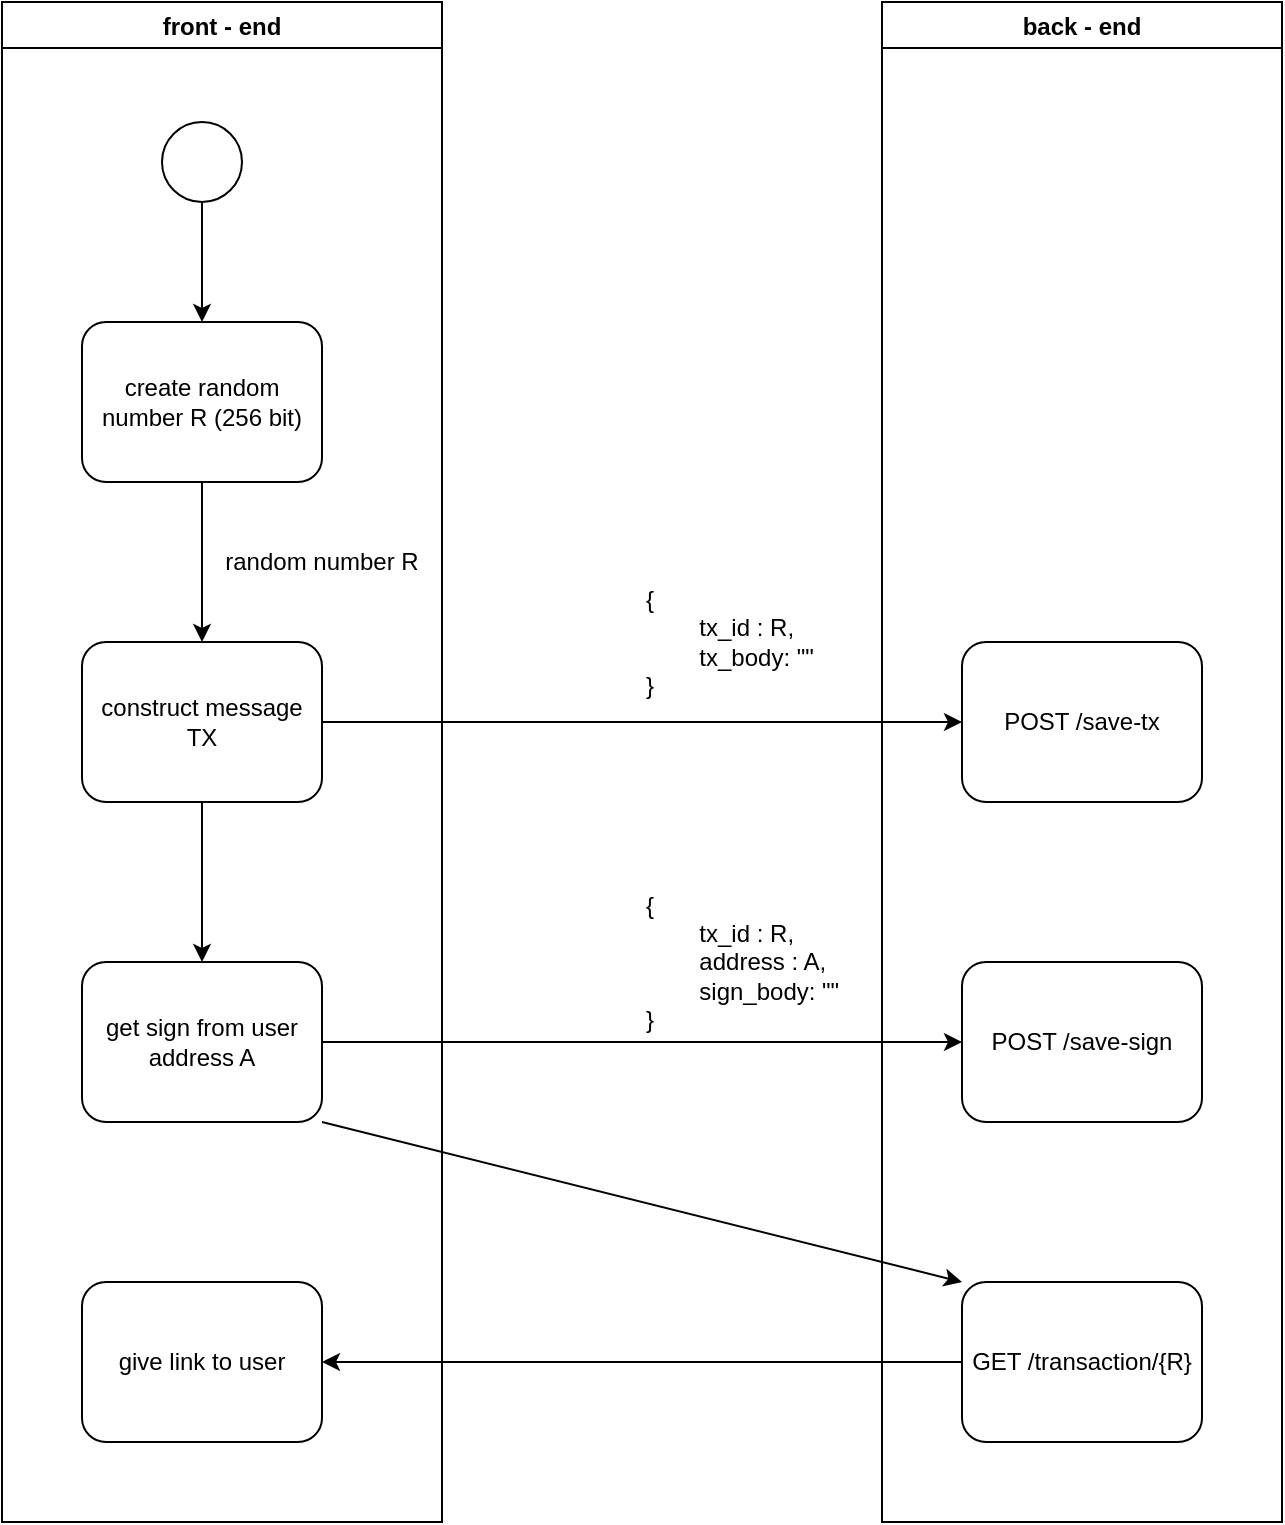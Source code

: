 <mxfile version="15.7.3" type="device"><diagram id="pOFFj6hdY7H3c9O-m4kO" name="Page-1"><mxGraphModel dx="1662" dy="818" grid="1" gridSize="10" guides="1" tooltips="1" connect="1" arrows="1" fold="1" page="1" pageScale="1" pageWidth="827" pageHeight="1169" math="0" shadow="0"><root><mxCell id="0"/><mxCell id="1" parent="0"/><mxCell id="jGzfUmx-pgKMzIez28H8-2" style="edgeStyle=orthogonalEdgeStyle;rounded=0;orthogonalLoop=1;jettySize=auto;html=1;exitX=0.5;exitY=1;exitDx=0;exitDy=0;exitPerimeter=0;entryX=0.5;entryY=0;entryDx=0;entryDy=0;" edge="1" parent="1" source="1ewhGyVOGk5daWr5Pggb-5" target="jGzfUmx-pgKMzIez28H8-1"><mxGeometry relative="1" as="geometry"/></mxCell><mxCell id="1ewhGyVOGk5daWr5Pggb-5" value="" style="points=[[0.145,0.145,0],[0.5,0,0],[0.855,0.145,0],[1,0.5,0],[0.855,0.855,0],[0.5,1,0],[0.145,0.855,0],[0,0.5,0]];shape=mxgraph.bpmn.event;html=1;verticalLabelPosition=bottom;labelBackgroundColor=#ffffff;verticalAlign=top;align=center;perimeter=ellipsePerimeter;outlineConnect=0;aspect=fixed;outline=standard;symbol=general;" parent="1" vertex="1"><mxGeometry x="120" y="180" width="40" height="40" as="geometry"/></mxCell><mxCell id="1ewhGyVOGk5daWr5Pggb-21" style="edgeStyle=orthogonalEdgeStyle;rounded=0;orthogonalLoop=1;jettySize=auto;html=1;exitX=1;exitY=0.5;exitDx=0;exitDy=0;entryX=0;entryY=0.5;entryDx=0;entryDy=0;" parent="1" source="1ewhGyVOGk5daWr5Pggb-8" target="1ewhGyVOGk5daWr5Pggb-15" edge="1"><mxGeometry relative="1" as="geometry"/></mxCell><mxCell id="1ewhGyVOGk5daWr5Pggb-8" value="get sign from user address A" style="rounded=1;whiteSpace=wrap;html=1;" parent="1" vertex="1"><mxGeometry x="80" y="600" width="120" height="80" as="geometry"/></mxCell><mxCell id="1ewhGyVOGk5daWr5Pggb-10" value="" style="endArrow=classic;html=1;rounded=0;exitX=0.5;exitY=1;exitDx=0;exitDy=0;entryX=0.5;entryY=0;entryDx=0;entryDy=0;" parent="1" source="jGzfUmx-pgKMzIez28H8-1" target="1ewhGyVOGk5daWr5Pggb-18" edge="1"><mxGeometry width="50" height="50" relative="1" as="geometry"><mxPoint x="520" y="360" as="sourcePoint"/><mxPoint x="230" y="440" as="targetPoint"/></mxGeometry></mxCell><mxCell id="1ewhGyVOGk5daWr5Pggb-11" value="POST /save-tx" style="rounded=1;whiteSpace=wrap;html=1;" parent="1" vertex="1"><mxGeometry x="520" y="440" width="120" height="80" as="geometry"/></mxCell><mxCell id="1ewhGyVOGk5daWr5Pggb-14" value="{&lt;br&gt;&amp;nbsp; &amp;nbsp;&lt;span style=&quot;white-space: pre&quot;&gt;&#9;&lt;/span&gt;tx_id : R,&lt;br&gt;&lt;span style=&quot;white-space: pre&quot;&gt;&#9;&lt;/span&gt;tx_body: &quot;&quot;&lt;br&gt;}" style="text;html=1;strokeColor=none;fillColor=none;align=left;verticalAlign=middle;whiteSpace=wrap;rounded=0;" parent="1" vertex="1"><mxGeometry x="360" y="400" width="120" height="80" as="geometry"/></mxCell><mxCell id="1ewhGyVOGk5daWr5Pggb-15" value="POST /save-sign" style="rounded=1;whiteSpace=wrap;html=1;" parent="1" vertex="1"><mxGeometry x="520" y="600" width="120" height="80" as="geometry"/></mxCell><mxCell id="1ewhGyVOGk5daWr5Pggb-17" value="{&lt;br&gt;&amp;nbsp; &amp;nbsp;&lt;span style=&quot;white-space: pre&quot;&gt;&#9;&lt;/span&gt;tx_id : R,&lt;br&gt;&lt;span style=&quot;white-space: pre&quot;&gt;&#9;&lt;/span&gt;address : A,&lt;br&gt;&lt;span style=&quot;white-space: pre&quot;&gt;&#9;&lt;/span&gt;sign_body: &quot;&quot;&lt;br&gt;}" style="text;html=1;strokeColor=none;fillColor=none;align=left;verticalAlign=middle;whiteSpace=wrap;rounded=0;" parent="1" vertex="1"><mxGeometry x="360" y="560" width="120" height="80" as="geometry"/></mxCell><mxCell id="1ewhGyVOGk5daWr5Pggb-19" style="edgeStyle=orthogonalEdgeStyle;rounded=0;orthogonalLoop=1;jettySize=auto;html=1;exitX=1;exitY=0.5;exitDx=0;exitDy=0;entryX=0;entryY=0.5;entryDx=0;entryDy=0;" parent="1" source="1ewhGyVOGk5daWr5Pggb-18" target="1ewhGyVOGk5daWr5Pggb-11" edge="1"><mxGeometry relative="1" as="geometry"/></mxCell><mxCell id="1ewhGyVOGk5daWr5Pggb-20" style="edgeStyle=orthogonalEdgeStyle;rounded=0;orthogonalLoop=1;jettySize=auto;html=1;exitX=0.5;exitY=1;exitDx=0;exitDy=0;entryX=0.5;entryY=0;entryDx=0;entryDy=0;" parent="1" source="1ewhGyVOGk5daWr5Pggb-18" target="1ewhGyVOGk5daWr5Pggb-8" edge="1"><mxGeometry relative="1" as="geometry"/></mxCell><mxCell id="1ewhGyVOGk5daWr5Pggb-18" value="construct message TX" style="rounded=1;whiteSpace=wrap;html=1;" parent="1" vertex="1"><mxGeometry x="80" y="440" width="120" height="80" as="geometry"/></mxCell><mxCell id="1ewhGyVOGk5daWr5Pggb-23" value="give link to user" style="rounded=1;whiteSpace=wrap;html=1;" parent="1" vertex="1"><mxGeometry x="80" y="760" width="120" height="80" as="geometry"/></mxCell><mxCell id="1ewhGyVOGk5daWr5Pggb-30" style="edgeStyle=orthogonalEdgeStyle;rounded=0;orthogonalLoop=1;jettySize=auto;html=1;exitX=0;exitY=0.5;exitDx=0;exitDy=0;entryX=1;entryY=0.5;entryDx=0;entryDy=0;" parent="1" source="1ewhGyVOGk5daWr5Pggb-25" target="1ewhGyVOGk5daWr5Pggb-23" edge="1"><mxGeometry relative="1" as="geometry"/></mxCell><mxCell id="1ewhGyVOGk5daWr5Pggb-25" value="GET /transaction/{R}" style="rounded=1;whiteSpace=wrap;html=1;" parent="1" vertex="1"><mxGeometry x="520" y="760" width="120" height="80" as="geometry"/></mxCell><mxCell id="1ewhGyVOGk5daWr5Pggb-29" value="" style="endArrow=classic;html=1;rounded=0;exitX=1;exitY=1;exitDx=0;exitDy=0;entryX=0;entryY=0;entryDx=0;entryDy=0;" parent="1" source="1ewhGyVOGk5daWr5Pggb-8" target="1ewhGyVOGk5daWr5Pggb-25" edge="1"><mxGeometry width="50" height="50" relative="1" as="geometry"><mxPoint x="340" y="860" as="sourcePoint"/><mxPoint x="390" y="810" as="targetPoint"/></mxGeometry></mxCell><mxCell id="-yM363MHsbHeKRl4f_VA-1" value="front - end" style="swimlane;startSize=23;" parent="1" vertex="1"><mxGeometry x="40" y="120" width="220" height="760" as="geometry"><mxRectangle x="40" y="120" width="130" height="23" as="alternateBounds"/></mxGeometry></mxCell><mxCell id="jGzfUmx-pgKMzIez28H8-1" value="create random number R (256 bit)" style="rounded=1;whiteSpace=wrap;html=1;" vertex="1" parent="-yM363MHsbHeKRl4f_VA-1"><mxGeometry x="40" y="160" width="120" height="80" as="geometry"/></mxCell><mxCell id="1ewhGyVOGk5daWr5Pggb-12" value="random number R" style="text;html=1;strokeColor=none;fillColor=none;align=center;verticalAlign=middle;whiteSpace=wrap;rounded=0;" parent="-yM363MHsbHeKRl4f_VA-1" vertex="1"><mxGeometry x="100" y="260" width="120" height="40" as="geometry"/></mxCell><mxCell id="-yM363MHsbHeKRl4f_VA-2" value="back - end" style="swimlane;" parent="1" vertex="1"><mxGeometry x="480" y="120" width="200" height="760" as="geometry"/></mxCell></root></mxGraphModel></diagram></mxfile>